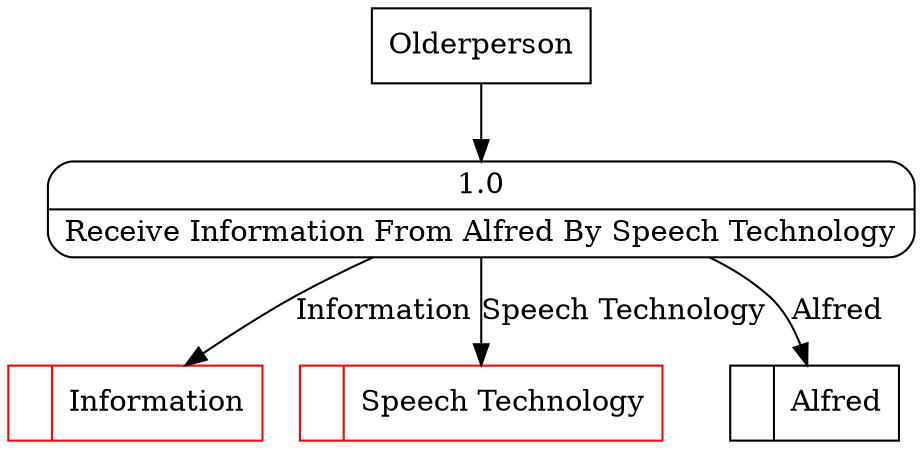 digraph dfd2{ 
node[shape=record]
200 [label="<f0>  |<f1> Information " color=red];
201 [label="<f0>  |<f1> Speech Technology " color=red];
202 [label="<f0>  |<f1> Alfred " ];
203 [label="Olderperson" shape=box];
204 [label="{<f0> 1.0|<f1> Receive Information From Alfred By Speech Technology }" shape=Mrecord];
203 -> 204
204 -> 200 [label="Information"]
204 -> 202 [label="Alfred"]
204 -> 201 [label="Speech Technology"]
}